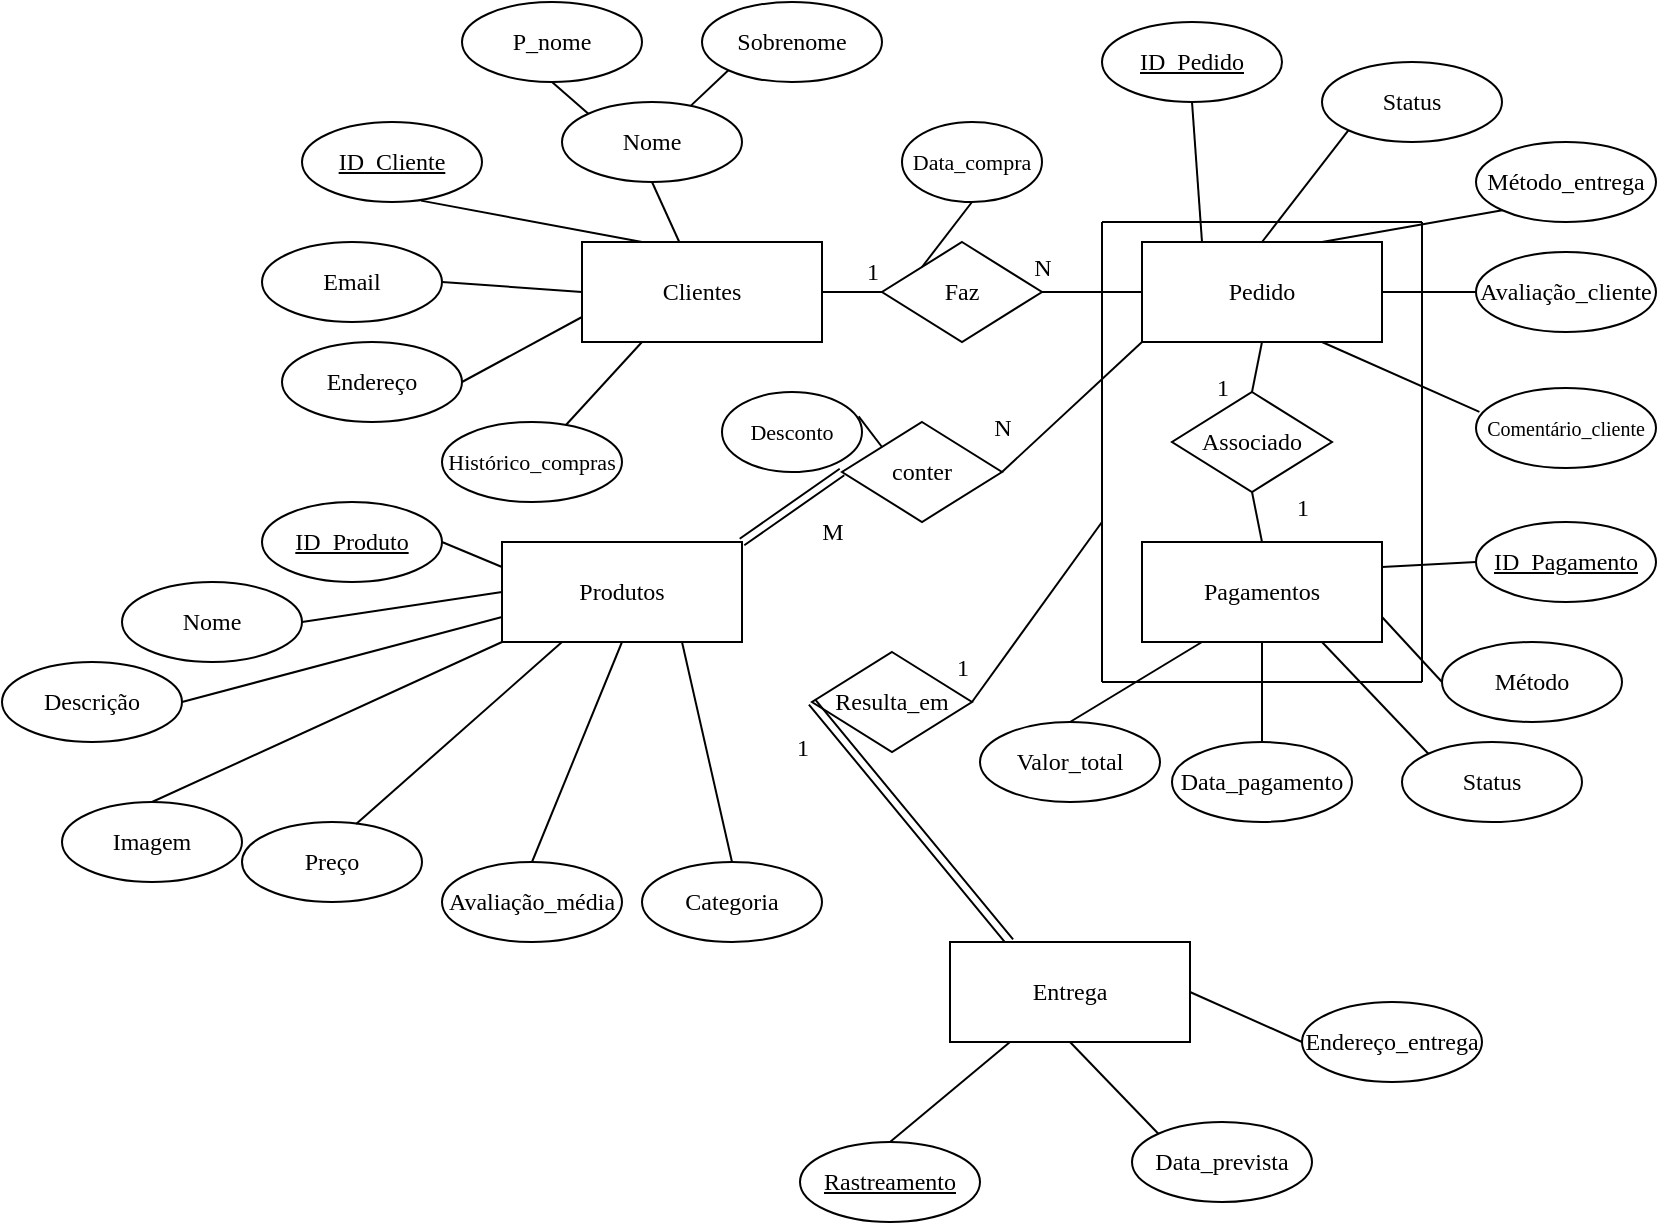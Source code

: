 <mxfile version="24.0.7" type="device">
  <diagram id="C5RBs43oDa-KdzZeNtuy" name="Page-1">
    <mxGraphModel dx="1323" dy="700" grid="1" gridSize="10" guides="1" tooltips="1" connect="1" arrows="1" fold="1" page="1" pageScale="1" pageWidth="827" pageHeight="1169" math="0" shadow="0">
      <root>
        <mxCell id="WIyWlLk6GJQsqaUBKTNV-0" />
        <mxCell id="WIyWlLk6GJQsqaUBKTNV-1" parent="WIyWlLk6GJQsqaUBKTNV-0" />
        <mxCell id="8xYL1COik4NsorKuCAte-2" value="Clientes" style="rounded=0;whiteSpace=wrap;html=1;fontFamily=Times New Roman;" parent="WIyWlLk6GJQsqaUBKTNV-1" vertex="1">
          <mxGeometry x="290" y="210" width="120" height="50" as="geometry" />
        </mxCell>
        <mxCell id="8xYL1COik4NsorKuCAte-5" value="&lt;font face=&quot;Times New Roman&quot;&gt;ID_Cliente&lt;/font&gt;" style="ellipse;whiteSpace=wrap;html=1;fontStyle=4" parent="WIyWlLk6GJQsqaUBKTNV-1" vertex="1">
          <mxGeometry x="150" y="150" width="90" height="40" as="geometry" />
        </mxCell>
        <mxCell id="8xYL1COik4NsorKuCAte-6" value="" style="endArrow=none;html=1;rounded=0;entryX=0.661;entryY=0.983;entryDx=0;entryDy=0;entryPerimeter=0;exitX=0.25;exitY=0;exitDx=0;exitDy=0;" parent="WIyWlLk6GJQsqaUBKTNV-1" source="8xYL1COik4NsorKuCAte-2" target="8xYL1COik4NsorKuCAte-5" edge="1">
          <mxGeometry width="50" height="50" relative="1" as="geometry">
            <mxPoint x="500" y="350" as="sourcePoint" />
            <mxPoint x="490" y="290" as="targetPoint" />
          </mxGeometry>
        </mxCell>
        <mxCell id="8xYL1COik4NsorKuCAte-8" value="Nome" style="ellipse;whiteSpace=wrap;html=1;fontFamily=Times New Roman;" parent="WIyWlLk6GJQsqaUBKTNV-1" vertex="1">
          <mxGeometry x="280" y="140" width="90" height="40" as="geometry" />
        </mxCell>
        <mxCell id="8xYL1COik4NsorKuCAte-10" value="P_nome" style="ellipse;whiteSpace=wrap;html=1;fontFamily=Times New Roman;" parent="WIyWlLk6GJQsqaUBKTNV-1" vertex="1">
          <mxGeometry x="230" y="90" width="90" height="40" as="geometry" />
        </mxCell>
        <mxCell id="8xYL1COik4NsorKuCAte-11" value="Sobrenome" style="ellipse;whiteSpace=wrap;html=1;fontFamily=Times New Roman;" parent="WIyWlLk6GJQsqaUBKTNV-1" vertex="1">
          <mxGeometry x="350" y="90" width="90" height="40" as="geometry" />
        </mxCell>
        <mxCell id="8xYL1COik4NsorKuCAte-12" value="" style="endArrow=none;html=1;rounded=0;entryX=0.5;entryY=1;entryDx=0;entryDy=0;" parent="WIyWlLk6GJQsqaUBKTNV-1" source="8xYL1COik4NsorKuCAte-2" target="8xYL1COik4NsorKuCAte-8" edge="1">
          <mxGeometry width="50" height="50" relative="1" as="geometry">
            <mxPoint x="500" y="350" as="sourcePoint" />
            <mxPoint x="550" y="300" as="targetPoint" />
          </mxGeometry>
        </mxCell>
        <mxCell id="8xYL1COik4NsorKuCAte-13" value="" style="endArrow=none;html=1;rounded=0;entryX=0.5;entryY=1;entryDx=0;entryDy=0;exitX=0;exitY=0;exitDx=0;exitDy=0;" parent="WIyWlLk6GJQsqaUBKTNV-1" source="8xYL1COik4NsorKuCAte-8" target="8xYL1COik4NsorKuCAte-10" edge="1">
          <mxGeometry width="50" height="50" relative="1" as="geometry">
            <mxPoint x="500" y="350" as="sourcePoint" />
            <mxPoint x="550" y="300" as="targetPoint" />
          </mxGeometry>
        </mxCell>
        <mxCell id="8xYL1COik4NsorKuCAte-14" value="" style="endArrow=none;html=1;rounded=0;entryX=0;entryY=1;entryDx=0;entryDy=0;" parent="WIyWlLk6GJQsqaUBKTNV-1" source="8xYL1COik4NsorKuCAte-8" target="8xYL1COik4NsorKuCAte-11" edge="1">
          <mxGeometry width="50" height="50" relative="1" as="geometry">
            <mxPoint x="500" y="350" as="sourcePoint" />
            <mxPoint x="550" y="300" as="targetPoint" />
          </mxGeometry>
        </mxCell>
        <mxCell id="8xYL1COik4NsorKuCAte-16" value="Endereço" style="ellipse;whiteSpace=wrap;html=1;fontFamily=Times New Roman;" parent="WIyWlLk6GJQsqaUBKTNV-1" vertex="1">
          <mxGeometry x="140" y="260" width="90" height="40" as="geometry" />
        </mxCell>
        <mxCell id="8xYL1COik4NsorKuCAte-17" value="Histórico_compras" style="ellipse;whiteSpace=wrap;html=1;fontSize=11;fontFamily=Times New Roman;" parent="WIyWlLk6GJQsqaUBKTNV-1" vertex="1">
          <mxGeometry x="220" y="300" width="90" height="40" as="geometry" />
        </mxCell>
        <mxCell id="8xYL1COik4NsorKuCAte-19" value="Email" style="ellipse;whiteSpace=wrap;html=1;fontFamily=Times New Roman;" parent="WIyWlLk6GJQsqaUBKTNV-1" vertex="1">
          <mxGeometry x="130" y="210" width="90" height="40" as="geometry" />
        </mxCell>
        <mxCell id="8xYL1COik4NsorKuCAte-20" value="" style="endArrow=none;html=1;rounded=0;entryX=1;entryY=0.5;entryDx=0;entryDy=0;exitX=0;exitY=0.5;exitDx=0;exitDy=0;" parent="WIyWlLk6GJQsqaUBKTNV-1" source="8xYL1COik4NsorKuCAte-2" target="8xYL1COik4NsorKuCAte-19" edge="1">
          <mxGeometry width="50" height="50" relative="1" as="geometry">
            <mxPoint x="500" y="350" as="sourcePoint" />
            <mxPoint x="550" y="300" as="targetPoint" />
          </mxGeometry>
        </mxCell>
        <mxCell id="8xYL1COik4NsorKuCAte-21" value="" style="endArrow=none;html=1;rounded=0;entryX=0;entryY=0.75;entryDx=0;entryDy=0;exitX=1;exitY=0.5;exitDx=0;exitDy=0;" parent="WIyWlLk6GJQsqaUBKTNV-1" source="8xYL1COik4NsorKuCAte-16" target="8xYL1COik4NsorKuCAte-2" edge="1">
          <mxGeometry width="50" height="50" relative="1" as="geometry">
            <mxPoint x="230" y="310" as="sourcePoint" />
            <mxPoint x="280" y="260" as="targetPoint" />
          </mxGeometry>
        </mxCell>
        <mxCell id="8xYL1COik4NsorKuCAte-22" value="" style="endArrow=none;html=1;rounded=0;entryX=0.25;entryY=1;entryDx=0;entryDy=0;" parent="WIyWlLk6GJQsqaUBKTNV-1" source="8xYL1COik4NsorKuCAte-17" target="8xYL1COik4NsorKuCAte-2" edge="1">
          <mxGeometry width="50" height="50" relative="1" as="geometry">
            <mxPoint x="500" y="350" as="sourcePoint" />
            <mxPoint x="550" y="300" as="targetPoint" />
          </mxGeometry>
        </mxCell>
        <mxCell id="8xYL1COik4NsorKuCAte-23" value="Faz" style="rhombus;whiteSpace=wrap;html=1;fontFamily=Times New Roman;" parent="WIyWlLk6GJQsqaUBKTNV-1" vertex="1">
          <mxGeometry x="440" y="210" width="80" height="50" as="geometry" />
        </mxCell>
        <mxCell id="8xYL1COik4NsorKuCAte-24" value="" style="endArrow=none;html=1;rounded=0;exitX=1;exitY=0.5;exitDx=0;exitDy=0;entryX=0;entryY=0.5;entryDx=0;entryDy=0;" parent="WIyWlLk6GJQsqaUBKTNV-1" source="8xYL1COik4NsorKuCAte-2" target="8xYL1COik4NsorKuCAte-23" edge="1">
          <mxGeometry width="50" height="50" relative="1" as="geometry">
            <mxPoint x="500" y="350" as="sourcePoint" />
            <mxPoint x="550" y="300" as="targetPoint" />
          </mxGeometry>
        </mxCell>
        <mxCell id="8xYL1COik4NsorKuCAte-25" value="Pedido" style="rounded=0;whiteSpace=wrap;html=1;fontFamily=Times New Roman;" parent="WIyWlLk6GJQsqaUBKTNV-1" vertex="1">
          <mxGeometry x="570" y="210" width="120" height="50" as="geometry" />
        </mxCell>
        <mxCell id="8xYL1COik4NsorKuCAte-27" value="ID_Pedido" style="ellipse;whiteSpace=wrap;html=1;fontFamily=Times New Roman;fontStyle=4" parent="WIyWlLk6GJQsqaUBKTNV-1" vertex="1">
          <mxGeometry x="550" y="100" width="90" height="40" as="geometry" />
        </mxCell>
        <mxCell id="8xYL1COik4NsorKuCAte-28" value="Status" style="ellipse;whiteSpace=wrap;html=1;fontFamily=Times New Roman;" parent="WIyWlLk6GJQsqaUBKTNV-1" vertex="1">
          <mxGeometry x="660" y="120" width="90" height="40" as="geometry" />
        </mxCell>
        <mxCell id="8xYL1COik4NsorKuCAte-29" value="Método_entrega" style="ellipse;whiteSpace=wrap;html=1;fontFamily=Times New Roman;" parent="WIyWlLk6GJQsqaUBKTNV-1" vertex="1">
          <mxGeometry x="737" y="160" width="90" height="40" as="geometry" />
        </mxCell>
        <mxCell id="8xYL1COik4NsorKuCAte-30" value="Avaliação_cliente" style="ellipse;whiteSpace=wrap;html=1;fontFamily=Times New Roman;" parent="WIyWlLk6GJQsqaUBKTNV-1" vertex="1">
          <mxGeometry x="737" y="215" width="90" height="40" as="geometry" />
        </mxCell>
        <mxCell id="8xYL1COik4NsorKuCAte-31" value="Comentário_cliente" style="ellipse;whiteSpace=wrap;html=1;fontFamily=Times New Roman;fontSize=10;" parent="WIyWlLk6GJQsqaUBKTNV-1" vertex="1">
          <mxGeometry x="737" y="283" width="90" height="40" as="geometry" />
        </mxCell>
        <mxCell id="8xYL1COik4NsorKuCAte-32" value="Data_compra" style="ellipse;whiteSpace=wrap;html=1;fontFamily=Times New Roman;fontSize=11;" parent="WIyWlLk6GJQsqaUBKTNV-1" vertex="1">
          <mxGeometry x="450" y="150" width="70" height="40" as="geometry" />
        </mxCell>
        <mxCell id="8xYL1COik4NsorKuCAte-33" value="" style="endArrow=none;html=1;rounded=0;entryX=0.5;entryY=1;entryDx=0;entryDy=0;exitX=0;exitY=0;exitDx=0;exitDy=0;" parent="WIyWlLk6GJQsqaUBKTNV-1" source="8xYL1COik4NsorKuCAte-23" target="8xYL1COik4NsorKuCAte-32" edge="1">
          <mxGeometry width="50" height="50" relative="1" as="geometry">
            <mxPoint x="500" y="350" as="sourcePoint" />
            <mxPoint x="550" y="300" as="targetPoint" />
          </mxGeometry>
        </mxCell>
        <mxCell id="8xYL1COik4NsorKuCAte-34" value="" style="endArrow=none;html=1;rounded=0;entryX=0;entryY=0.5;entryDx=0;entryDy=0;exitX=1;exitY=0.5;exitDx=0;exitDy=0;" parent="WIyWlLk6GJQsqaUBKTNV-1" source="8xYL1COik4NsorKuCAte-23" target="8xYL1COik4NsorKuCAte-25" edge="1">
          <mxGeometry width="50" height="50" relative="1" as="geometry">
            <mxPoint x="500" y="350" as="sourcePoint" />
            <mxPoint x="550" y="300" as="targetPoint" />
          </mxGeometry>
        </mxCell>
        <mxCell id="8xYL1COik4NsorKuCAte-35" value="" style="endArrow=none;html=1;rounded=0;entryX=0.5;entryY=1;entryDx=0;entryDy=0;exitX=0.25;exitY=0;exitDx=0;exitDy=0;" parent="WIyWlLk6GJQsqaUBKTNV-1" source="8xYL1COik4NsorKuCAte-25" target="8xYL1COik4NsorKuCAte-27" edge="1">
          <mxGeometry width="50" height="50" relative="1" as="geometry">
            <mxPoint x="500" y="350" as="sourcePoint" />
            <mxPoint x="550" y="300" as="targetPoint" />
          </mxGeometry>
        </mxCell>
        <mxCell id="8xYL1COik4NsorKuCAte-36" value="" style="endArrow=none;html=1;rounded=0;entryX=0;entryY=1;entryDx=0;entryDy=0;exitX=0.5;exitY=0;exitDx=0;exitDy=0;" parent="WIyWlLk6GJQsqaUBKTNV-1" source="8xYL1COik4NsorKuCAte-25" target="8xYL1COik4NsorKuCAte-28" edge="1">
          <mxGeometry width="50" height="50" relative="1" as="geometry">
            <mxPoint x="500" y="350" as="sourcePoint" />
            <mxPoint x="550" y="300" as="targetPoint" />
          </mxGeometry>
        </mxCell>
        <mxCell id="8xYL1COik4NsorKuCAte-37" value="" style="endArrow=none;html=1;rounded=0;entryX=0;entryY=1;entryDx=0;entryDy=0;exitX=0.75;exitY=0;exitDx=0;exitDy=0;" parent="WIyWlLk6GJQsqaUBKTNV-1" source="8xYL1COik4NsorKuCAte-25" target="8xYL1COik4NsorKuCAte-29" edge="1">
          <mxGeometry width="50" height="50" relative="1" as="geometry">
            <mxPoint x="500" y="350" as="sourcePoint" />
            <mxPoint x="550" y="300" as="targetPoint" />
          </mxGeometry>
        </mxCell>
        <mxCell id="8xYL1COik4NsorKuCAte-38" value="" style="endArrow=none;html=1;rounded=0;entryX=0;entryY=0.5;entryDx=0;entryDy=0;exitX=1;exitY=0.5;exitDx=0;exitDy=0;" parent="WIyWlLk6GJQsqaUBKTNV-1" source="8xYL1COik4NsorKuCAte-25" target="8xYL1COik4NsorKuCAte-30" edge="1">
          <mxGeometry width="50" height="50" relative="1" as="geometry">
            <mxPoint x="500" y="350" as="sourcePoint" />
            <mxPoint x="550" y="300" as="targetPoint" />
          </mxGeometry>
        </mxCell>
        <mxCell id="8xYL1COik4NsorKuCAte-39" value="" style="endArrow=none;html=1;rounded=0;entryX=0.019;entryY=0.298;entryDx=0;entryDy=0;entryPerimeter=0;exitX=0.75;exitY=1;exitDx=0;exitDy=0;" parent="WIyWlLk6GJQsqaUBKTNV-1" source="8xYL1COik4NsorKuCAte-25" target="8xYL1COik4NsorKuCAte-31" edge="1">
          <mxGeometry width="50" height="50" relative="1" as="geometry">
            <mxPoint x="500" y="350" as="sourcePoint" />
            <mxPoint x="550" y="300" as="targetPoint" />
          </mxGeometry>
        </mxCell>
        <mxCell id="8xYL1COik4NsorKuCAte-40" value="Pagamentos" style="rounded=0;whiteSpace=wrap;html=1;fontFamily=Times New Roman;" parent="WIyWlLk6GJQsqaUBKTNV-1" vertex="1">
          <mxGeometry x="570" y="360" width="120" height="50" as="geometry" />
        </mxCell>
        <mxCell id="8xYL1COik4NsorKuCAte-42" value="Método" style="ellipse;whiteSpace=wrap;html=1;fontFamily=Times New Roman;" parent="WIyWlLk6GJQsqaUBKTNV-1" vertex="1">
          <mxGeometry x="720" y="410" width="90" height="40" as="geometry" />
        </mxCell>
        <mxCell id="8xYL1COik4NsorKuCAte-43" value="ID_Pagamento" style="ellipse;whiteSpace=wrap;html=1;fontFamily=Times New Roman;fontStyle=4" parent="WIyWlLk6GJQsqaUBKTNV-1" vertex="1">
          <mxGeometry x="737" y="350" width="90" height="40" as="geometry" />
        </mxCell>
        <mxCell id="8xYL1COik4NsorKuCAte-44" value="Status" style="ellipse;whiteSpace=wrap;html=1;fontFamily=Times New Roman;" parent="WIyWlLk6GJQsqaUBKTNV-1" vertex="1">
          <mxGeometry x="700" y="460" width="90" height="40" as="geometry" />
        </mxCell>
        <mxCell id="8xYL1COik4NsorKuCAte-45" value="Data_pagamento" style="ellipse;whiteSpace=wrap;html=1;fontFamily=Times New Roman;" parent="WIyWlLk6GJQsqaUBKTNV-1" vertex="1">
          <mxGeometry x="585" y="460" width="90" height="40" as="geometry" />
        </mxCell>
        <mxCell id="8xYL1COik4NsorKuCAte-46" value="Valor_total" style="ellipse;whiteSpace=wrap;html=1;fontFamily=Times New Roman;" parent="WIyWlLk6GJQsqaUBKTNV-1" vertex="1">
          <mxGeometry x="489" y="450" width="90" height="40" as="geometry" />
        </mxCell>
        <mxCell id="8xYL1COik4NsorKuCAte-47" value="" style="endArrow=none;html=1;rounded=0;entryX=0;entryY=0.5;entryDx=0;entryDy=0;exitX=1;exitY=0.25;exitDx=0;exitDy=0;" parent="WIyWlLk6GJQsqaUBKTNV-1" source="8xYL1COik4NsorKuCAte-40" target="8xYL1COik4NsorKuCAte-43" edge="1">
          <mxGeometry width="50" height="50" relative="1" as="geometry">
            <mxPoint x="500" y="350" as="sourcePoint" />
            <mxPoint x="550" y="300" as="targetPoint" />
          </mxGeometry>
        </mxCell>
        <mxCell id="8xYL1COik4NsorKuCAte-48" value="" style="endArrow=none;html=1;rounded=0;entryX=0;entryY=0.5;entryDx=0;entryDy=0;exitX=1;exitY=0.75;exitDx=0;exitDy=0;" parent="WIyWlLk6GJQsqaUBKTNV-1" source="8xYL1COik4NsorKuCAte-40" target="8xYL1COik4NsorKuCAte-42" edge="1">
          <mxGeometry width="50" height="50" relative="1" as="geometry">
            <mxPoint x="500" y="350" as="sourcePoint" />
            <mxPoint x="550" y="300" as="targetPoint" />
          </mxGeometry>
        </mxCell>
        <mxCell id="8xYL1COik4NsorKuCAte-49" value="" style="endArrow=none;html=1;rounded=0;entryX=0;entryY=0;entryDx=0;entryDy=0;exitX=0.75;exitY=1;exitDx=0;exitDy=0;" parent="WIyWlLk6GJQsqaUBKTNV-1" source="8xYL1COik4NsorKuCAte-40" target="8xYL1COik4NsorKuCAte-44" edge="1">
          <mxGeometry width="50" height="50" relative="1" as="geometry">
            <mxPoint x="500" y="350" as="sourcePoint" />
            <mxPoint x="550" y="300" as="targetPoint" />
          </mxGeometry>
        </mxCell>
        <mxCell id="8xYL1COik4NsorKuCAte-50" value="" style="endArrow=none;html=1;rounded=0;exitX=0.5;exitY=0;exitDx=0;exitDy=0;entryX=0.5;entryY=1;entryDx=0;entryDy=0;" parent="WIyWlLk6GJQsqaUBKTNV-1" source="8xYL1COik4NsorKuCAte-45" target="8xYL1COik4NsorKuCAte-40" edge="1">
          <mxGeometry width="50" height="50" relative="1" as="geometry">
            <mxPoint x="500" y="350" as="sourcePoint" />
            <mxPoint x="550" y="300" as="targetPoint" />
          </mxGeometry>
        </mxCell>
        <mxCell id="8xYL1COik4NsorKuCAte-51" value="" style="endArrow=none;html=1;rounded=0;exitX=0.5;exitY=0;exitDx=0;exitDy=0;entryX=0.25;entryY=1;entryDx=0;entryDy=0;" parent="WIyWlLk6GJQsqaUBKTNV-1" source="8xYL1COik4NsorKuCAte-46" target="8xYL1COik4NsorKuCAte-40" edge="1">
          <mxGeometry width="50" height="50" relative="1" as="geometry">
            <mxPoint x="500" y="350" as="sourcePoint" />
            <mxPoint x="550" y="300" as="targetPoint" />
          </mxGeometry>
        </mxCell>
        <mxCell id="8xYL1COik4NsorKuCAte-52" value="conter" style="rhombus;whiteSpace=wrap;html=1;fontFamily=Times New Roman;" parent="WIyWlLk6GJQsqaUBKTNV-1" vertex="1">
          <mxGeometry x="420" y="300" width="80" height="50" as="geometry" />
        </mxCell>
        <mxCell id="8xYL1COik4NsorKuCAte-53" value="Associado" style="rhombus;whiteSpace=wrap;html=1;fontFamily=Times New Roman;" parent="WIyWlLk6GJQsqaUBKTNV-1" vertex="1">
          <mxGeometry x="585" y="285" width="80" height="50" as="geometry" />
        </mxCell>
        <mxCell id="8xYL1COik4NsorKuCAte-55" value="" style="endArrow=none;html=1;rounded=0;" parent="WIyWlLk6GJQsqaUBKTNV-1" edge="1">
          <mxGeometry width="50" height="50" relative="1" as="geometry">
            <mxPoint x="550" y="430" as="sourcePoint" />
            <mxPoint x="550" y="200" as="targetPoint" />
          </mxGeometry>
        </mxCell>
        <mxCell id="8xYL1COik4NsorKuCAte-56" value="" style="endArrow=none;html=1;rounded=0;" parent="WIyWlLk6GJQsqaUBKTNV-1" edge="1">
          <mxGeometry width="50" height="50" relative="1" as="geometry">
            <mxPoint x="550" y="430" as="sourcePoint" />
            <mxPoint x="710" y="430" as="targetPoint" />
          </mxGeometry>
        </mxCell>
        <mxCell id="8xYL1COik4NsorKuCAte-57" value="" style="endArrow=none;html=1;rounded=0;" parent="WIyWlLk6GJQsqaUBKTNV-1" edge="1">
          <mxGeometry width="50" height="50" relative="1" as="geometry">
            <mxPoint x="710" y="200" as="sourcePoint" />
            <mxPoint x="550" y="200" as="targetPoint" />
          </mxGeometry>
        </mxCell>
        <mxCell id="8xYL1COik4NsorKuCAte-58" value="" style="endArrow=none;html=1;rounded=0;" parent="WIyWlLk6GJQsqaUBKTNV-1" edge="1">
          <mxGeometry width="50" height="50" relative="1" as="geometry">
            <mxPoint x="710" y="430" as="sourcePoint" />
            <mxPoint x="710" y="200" as="targetPoint" />
          </mxGeometry>
        </mxCell>
        <mxCell id="8xYL1COik4NsorKuCAte-59" value="" style="endArrow=none;html=1;rounded=0;entryX=0.5;entryY=1;entryDx=0;entryDy=0;exitX=0.5;exitY=0;exitDx=0;exitDy=0;" parent="WIyWlLk6GJQsqaUBKTNV-1" source="8xYL1COik4NsorKuCAte-53" target="8xYL1COik4NsorKuCAte-25" edge="1">
          <mxGeometry width="50" height="50" relative="1" as="geometry">
            <mxPoint x="500" y="350" as="sourcePoint" />
            <mxPoint x="550" y="300" as="targetPoint" />
          </mxGeometry>
        </mxCell>
        <mxCell id="8xYL1COik4NsorKuCAte-61" value="Desconto" style="ellipse;whiteSpace=wrap;html=1;fontFamily=Times New Roman;fontSize=11;" parent="WIyWlLk6GJQsqaUBKTNV-1" vertex="1">
          <mxGeometry x="360" y="285" width="70" height="40" as="geometry" />
        </mxCell>
        <mxCell id="8xYL1COik4NsorKuCAte-62" value="" style="endArrow=none;html=1;rounded=0;entryX=0.976;entryY=0.305;entryDx=0;entryDy=0;entryPerimeter=0;exitX=0;exitY=0;exitDx=0;exitDy=0;" parent="WIyWlLk6GJQsqaUBKTNV-1" source="8xYL1COik4NsorKuCAte-52" target="8xYL1COik4NsorKuCAte-61" edge="1">
          <mxGeometry width="50" height="50" relative="1" as="geometry">
            <mxPoint x="500" y="350" as="sourcePoint" />
            <mxPoint x="550" y="300" as="targetPoint" />
          </mxGeometry>
        </mxCell>
        <mxCell id="8xYL1COik4NsorKuCAte-63" value="Produtos" style="rounded=0;whiteSpace=wrap;html=1;fontFamily=Times New Roman;" parent="WIyWlLk6GJQsqaUBKTNV-1" vertex="1">
          <mxGeometry x="250" y="360" width="120" height="50" as="geometry" />
        </mxCell>
        <mxCell id="8xYL1COik4NsorKuCAte-66" value="ID_Produto" style="ellipse;whiteSpace=wrap;html=1;fontFamily=Times New Roman;fontStyle=4" parent="WIyWlLk6GJQsqaUBKTNV-1" vertex="1">
          <mxGeometry x="130" y="340" width="90" height="40" as="geometry" />
        </mxCell>
        <mxCell id="8xYL1COik4NsorKuCAte-67" value="Nome" style="ellipse;whiteSpace=wrap;html=1;fontFamily=Times New Roman;" parent="WIyWlLk6GJQsqaUBKTNV-1" vertex="1">
          <mxGeometry x="60" y="380" width="90" height="40" as="geometry" />
        </mxCell>
        <mxCell id="8xYL1COik4NsorKuCAte-68" value="Descrição" style="ellipse;whiteSpace=wrap;html=1;fontFamily=Times New Roman;" parent="WIyWlLk6GJQsqaUBKTNV-1" vertex="1">
          <mxGeometry y="420" width="90" height="40" as="geometry" />
        </mxCell>
        <mxCell id="8xYL1COik4NsorKuCAte-69" value="Preço" style="ellipse;whiteSpace=wrap;html=1;fontFamily=Times New Roman;" parent="WIyWlLk6GJQsqaUBKTNV-1" vertex="1">
          <mxGeometry x="120" y="500" width="90" height="40" as="geometry" />
        </mxCell>
        <mxCell id="8xYL1COik4NsorKuCAte-70" value="Categoria" style="ellipse;whiteSpace=wrap;html=1;fontFamily=Times New Roman;" parent="WIyWlLk6GJQsqaUBKTNV-1" vertex="1">
          <mxGeometry x="320" y="520" width="90" height="40" as="geometry" />
        </mxCell>
        <mxCell id="8xYL1COik4NsorKuCAte-71" value="Avaliação_média" style="ellipse;whiteSpace=wrap;html=1;fontFamily=Times New Roman;" parent="WIyWlLk6GJQsqaUBKTNV-1" vertex="1">
          <mxGeometry x="220" y="520" width="90" height="40" as="geometry" />
        </mxCell>
        <mxCell id="8xYL1COik4NsorKuCAte-72" style="edgeStyle=orthogonalEdgeStyle;rounded=0;orthogonalLoop=1;jettySize=auto;html=1;exitX=0.5;exitY=1;exitDx=0;exitDy=0;" parent="WIyWlLk6GJQsqaUBKTNV-1" source="8xYL1COik4NsorKuCAte-67" target="8xYL1COik4NsorKuCAte-67" edge="1">
          <mxGeometry relative="1" as="geometry" />
        </mxCell>
        <mxCell id="8xYL1COik4NsorKuCAte-73" style="edgeStyle=orthogonalEdgeStyle;rounded=0;orthogonalLoop=1;jettySize=auto;html=1;exitX=0.5;exitY=1;exitDx=0;exitDy=0;" parent="WIyWlLk6GJQsqaUBKTNV-1" source="8xYL1COik4NsorKuCAte-70" target="8xYL1COik4NsorKuCAte-70" edge="1">
          <mxGeometry relative="1" as="geometry" />
        </mxCell>
        <mxCell id="8xYL1COik4NsorKuCAte-74" value="Imagem" style="ellipse;whiteSpace=wrap;html=1;fontFamily=Times New Roman;" parent="WIyWlLk6GJQsqaUBKTNV-1" vertex="1">
          <mxGeometry x="30" y="490" width="90" height="40" as="geometry" />
        </mxCell>
        <mxCell id="8xYL1COik4NsorKuCAte-75" value="" style="endArrow=none;html=1;rounded=0;entryX=1;entryY=0.5;entryDx=0;entryDy=0;exitX=0;exitY=0.25;exitDx=0;exitDy=0;" parent="WIyWlLk6GJQsqaUBKTNV-1" source="8xYL1COik4NsorKuCAte-63" target="8xYL1COik4NsorKuCAte-66" edge="1">
          <mxGeometry width="50" height="50" relative="1" as="geometry">
            <mxPoint x="540" y="320" as="sourcePoint" />
            <mxPoint x="590" y="270" as="targetPoint" />
          </mxGeometry>
        </mxCell>
        <mxCell id="8xYL1COik4NsorKuCAte-76" value="" style="endArrow=none;html=1;rounded=0;entryX=1;entryY=0.5;entryDx=0;entryDy=0;exitX=0;exitY=0.5;exitDx=0;exitDy=0;" parent="WIyWlLk6GJQsqaUBKTNV-1" source="8xYL1COik4NsorKuCAte-63" target="8xYL1COik4NsorKuCAte-67" edge="1">
          <mxGeometry width="50" height="50" relative="1" as="geometry">
            <mxPoint x="540" y="320" as="sourcePoint" />
            <mxPoint x="590" y="270" as="targetPoint" />
          </mxGeometry>
        </mxCell>
        <mxCell id="8xYL1COik4NsorKuCAte-77" value="" style="endArrow=none;html=1;rounded=0;entryX=1;entryY=0.5;entryDx=0;entryDy=0;exitX=0;exitY=0.75;exitDx=0;exitDy=0;" parent="WIyWlLk6GJQsqaUBKTNV-1" source="8xYL1COik4NsorKuCAte-63" target="8xYL1COik4NsorKuCAte-68" edge="1">
          <mxGeometry width="50" height="50" relative="1" as="geometry">
            <mxPoint x="260" y="395" as="sourcePoint" />
            <mxPoint x="160" y="410" as="targetPoint" />
          </mxGeometry>
        </mxCell>
        <mxCell id="8xYL1COik4NsorKuCAte-78" value="" style="endArrow=none;html=1;rounded=0;entryX=0.5;entryY=0;entryDx=0;entryDy=0;exitX=0;exitY=1;exitDx=0;exitDy=0;" parent="WIyWlLk6GJQsqaUBKTNV-1" source="8xYL1COik4NsorKuCAte-63" target="8xYL1COik4NsorKuCAte-74" edge="1">
          <mxGeometry width="50" height="50" relative="1" as="geometry">
            <mxPoint x="260" y="410" as="sourcePoint" />
            <mxPoint x="170" y="420" as="targetPoint" />
          </mxGeometry>
        </mxCell>
        <mxCell id="8xYL1COik4NsorKuCAte-79" value="" style="endArrow=none;html=1;rounded=0;entryX=0.634;entryY=0.025;entryDx=0;entryDy=0;exitX=0.25;exitY=1;exitDx=0;exitDy=0;entryPerimeter=0;" parent="WIyWlLk6GJQsqaUBKTNV-1" source="8xYL1COik4NsorKuCAte-63" target="8xYL1COik4NsorKuCAte-69" edge="1">
          <mxGeometry width="50" height="50" relative="1" as="geometry">
            <mxPoint x="280" y="415" as="sourcePoint" />
            <mxPoint x="180" y="430" as="targetPoint" />
          </mxGeometry>
        </mxCell>
        <mxCell id="8xYL1COik4NsorKuCAte-80" value="" style="endArrow=none;html=1;rounded=0;entryX=0.5;entryY=0;entryDx=0;entryDy=0;exitX=0.5;exitY=1;exitDx=0;exitDy=0;" parent="WIyWlLk6GJQsqaUBKTNV-1" source="8xYL1COik4NsorKuCAte-63" target="8xYL1COik4NsorKuCAte-71" edge="1">
          <mxGeometry width="50" height="50" relative="1" as="geometry">
            <mxPoint x="290" y="425" as="sourcePoint" />
            <mxPoint x="190" y="440" as="targetPoint" />
          </mxGeometry>
        </mxCell>
        <mxCell id="8xYL1COik4NsorKuCAte-81" value="" style="endArrow=none;html=1;rounded=0;entryX=0.5;entryY=0;entryDx=0;entryDy=0;exitX=0.75;exitY=1;exitDx=0;exitDy=0;" parent="WIyWlLk6GJQsqaUBKTNV-1" source="8xYL1COik4NsorKuCAte-63" target="8xYL1COik4NsorKuCAte-70" edge="1">
          <mxGeometry width="50" height="50" relative="1" as="geometry">
            <mxPoint x="320" y="420" as="sourcePoint" />
            <mxPoint x="275" y="530" as="targetPoint" />
          </mxGeometry>
        </mxCell>
        <mxCell id="8xYL1COik4NsorKuCAte-82" value="1" style="text;html=1;align=center;verticalAlign=middle;resizable=0;points=[];autosize=1;strokeColor=none;fillColor=none;fontFamily=Times New Roman;" parent="WIyWlLk6GJQsqaUBKTNV-1" vertex="1">
          <mxGeometry x="420" y="210" width="30" height="30" as="geometry" />
        </mxCell>
        <mxCell id="8xYL1COik4NsorKuCAte-83" value="N" style="text;html=1;align=center;verticalAlign=middle;resizable=0;points=[];autosize=1;strokeColor=none;fillColor=none;fontFamily=Times New Roman;" parent="WIyWlLk6GJQsqaUBKTNV-1" vertex="1">
          <mxGeometry x="505" y="208" width="30" height="30" as="geometry" />
        </mxCell>
        <mxCell id="8xYL1COik4NsorKuCAte-84" value="N" style="text;html=1;align=center;verticalAlign=middle;resizable=0;points=[];autosize=1;strokeColor=none;fillColor=none;fontFamily=Times New Roman;" parent="WIyWlLk6GJQsqaUBKTNV-1" vertex="1">
          <mxGeometry x="485" y="288" width="30" height="30" as="geometry" />
        </mxCell>
        <mxCell id="8xYL1COik4NsorKuCAte-85" value="M" style="text;html=1;align=center;verticalAlign=middle;resizable=0;points=[];autosize=1;strokeColor=none;fillColor=none;fontFamily=Times New Roman;" parent="WIyWlLk6GJQsqaUBKTNV-1" vertex="1">
          <mxGeometry x="400" y="340" width="30" height="30" as="geometry" />
        </mxCell>
        <mxCell id="8xYL1COik4NsorKuCAte-86" value="1" style="text;html=1;align=center;verticalAlign=middle;resizable=0;points=[];autosize=1;strokeColor=none;fillColor=none;fontFamily=Times New Roman;" parent="WIyWlLk6GJQsqaUBKTNV-1" vertex="1">
          <mxGeometry x="595" y="268" width="30" height="30" as="geometry" />
        </mxCell>
        <mxCell id="8xYL1COik4NsorKuCAte-87" value="1" style="text;html=1;align=center;verticalAlign=middle;resizable=0;points=[];autosize=1;strokeColor=none;fillColor=none;fontFamily=Times New Roman;" parent="WIyWlLk6GJQsqaUBKTNV-1" vertex="1">
          <mxGeometry x="635" y="328" width="30" height="30" as="geometry" />
        </mxCell>
        <mxCell id="8xYL1COik4NsorKuCAte-88" value="Resulta_em" style="rhombus;whiteSpace=wrap;html=1;fontFamily=Times New Roman;" parent="WIyWlLk6GJQsqaUBKTNV-1" vertex="1">
          <mxGeometry x="405" y="415" width="80" height="50" as="geometry" />
        </mxCell>
        <mxCell id="8xYL1COik4NsorKuCAte-91" value="" style="shape=link;html=1;rounded=0;exitX=0;exitY=0.5;exitDx=0;exitDy=0;entryX=0.25;entryY=0;entryDx=0;entryDy=0;" parent="WIyWlLk6GJQsqaUBKTNV-1" source="8xYL1COik4NsorKuCAte-88" target="8xYL1COik4NsorKuCAte-102" edge="1">
          <mxGeometry width="100" relative="1" as="geometry">
            <mxPoint x="520" y="440" as="sourcePoint" />
            <mxPoint x="490" y="560" as="targetPoint" />
          </mxGeometry>
        </mxCell>
        <mxCell id="8xYL1COik4NsorKuCAte-93" value="" style="endArrow=none;html=1;rounded=0;entryX=0.5;entryY=1;entryDx=0;entryDy=0;exitX=0.5;exitY=0;exitDx=0;exitDy=0;" parent="WIyWlLk6GJQsqaUBKTNV-1" source="8xYL1COik4NsorKuCAte-40" target="8xYL1COik4NsorKuCAte-53" edge="1">
          <mxGeometry width="50" height="50" relative="1" as="geometry">
            <mxPoint x="540" y="470" as="sourcePoint" />
            <mxPoint x="590" y="420" as="targetPoint" />
          </mxGeometry>
        </mxCell>
        <mxCell id="8xYL1COik4NsorKuCAte-95" value="" style="endArrow=none;html=1;rounded=0;entryX=0;entryY=1;entryDx=0;entryDy=0;exitX=1;exitY=0.5;exitDx=0;exitDy=0;" parent="WIyWlLk6GJQsqaUBKTNV-1" source="8xYL1COik4NsorKuCAte-52" target="8xYL1COik4NsorKuCAte-25" edge="1">
          <mxGeometry width="50" height="50" relative="1" as="geometry">
            <mxPoint x="540" y="470" as="sourcePoint" />
            <mxPoint x="590" y="420" as="targetPoint" />
          </mxGeometry>
        </mxCell>
        <mxCell id="8xYL1COik4NsorKuCAte-97" value="" style="shape=link;html=1;rounded=0;exitX=1;exitY=0;exitDx=0;exitDy=0;entryX=0;entryY=0.5;entryDx=0;entryDy=0;" parent="WIyWlLk6GJQsqaUBKTNV-1" source="8xYL1COik4NsorKuCAte-63" target="8xYL1COik4NsorKuCAte-52" edge="1">
          <mxGeometry width="100" relative="1" as="geometry">
            <mxPoint x="520" y="440" as="sourcePoint" />
            <mxPoint x="620" y="440" as="targetPoint" />
          </mxGeometry>
        </mxCell>
        <mxCell id="8xYL1COik4NsorKuCAte-101" value="" style="endArrow=none;html=1;rounded=0;exitX=1;exitY=0.5;exitDx=0;exitDy=0;" parent="WIyWlLk6GJQsqaUBKTNV-1" source="8xYL1COik4NsorKuCAte-88" edge="1">
          <mxGeometry width="50" height="50" relative="1" as="geometry">
            <mxPoint x="540" y="470" as="sourcePoint" />
            <mxPoint x="550" y="350" as="targetPoint" />
          </mxGeometry>
        </mxCell>
        <mxCell id="8xYL1COik4NsorKuCAte-102" value="Entrega" style="rounded=0;whiteSpace=wrap;html=1;fontFamily=Times New Roman;" parent="WIyWlLk6GJQsqaUBKTNV-1" vertex="1">
          <mxGeometry x="474" y="560" width="120" height="50" as="geometry" />
        </mxCell>
        <mxCell id="8xYL1COik4NsorKuCAte-103" value="Endereço_entrega" style="ellipse;whiteSpace=wrap;html=1;fontFamily=Times New Roman;" parent="WIyWlLk6GJQsqaUBKTNV-1" vertex="1">
          <mxGeometry x="650" y="590" width="90" height="40" as="geometry" />
        </mxCell>
        <mxCell id="8xYL1COik4NsorKuCAte-104" value="Data_prevista" style="ellipse;whiteSpace=wrap;html=1;fontFamily=Times New Roman;" parent="WIyWlLk6GJQsqaUBKTNV-1" vertex="1">
          <mxGeometry x="565" y="650" width="90" height="40" as="geometry" />
        </mxCell>
        <mxCell id="8xYL1COik4NsorKuCAte-105" value="Rastreamento" style="ellipse;whiteSpace=wrap;html=1;fontFamily=Times New Roman;fontStyle=4" parent="WIyWlLk6GJQsqaUBKTNV-1" vertex="1">
          <mxGeometry x="399" y="660" width="90" height="40" as="geometry" />
        </mxCell>
        <mxCell id="8xYL1COik4NsorKuCAte-106" value="" style="endArrow=none;html=1;rounded=0;entryX=0;entryY=0.5;entryDx=0;entryDy=0;exitX=1;exitY=0.5;exitDx=0;exitDy=0;" parent="WIyWlLk6GJQsqaUBKTNV-1" source="8xYL1COik4NsorKuCAte-102" target="8xYL1COik4NsorKuCAte-103" edge="1">
          <mxGeometry width="50" height="50" relative="1" as="geometry">
            <mxPoint x="540" y="470" as="sourcePoint" />
            <mxPoint x="590" y="420" as="targetPoint" />
          </mxGeometry>
        </mxCell>
        <mxCell id="8xYL1COik4NsorKuCAte-107" value="" style="endArrow=none;html=1;rounded=0;entryX=0;entryY=0;entryDx=0;entryDy=0;exitX=0.5;exitY=1;exitDx=0;exitDy=0;" parent="WIyWlLk6GJQsqaUBKTNV-1" source="8xYL1COik4NsorKuCAte-102" target="8xYL1COik4NsorKuCAte-104" edge="1">
          <mxGeometry width="50" height="50" relative="1" as="geometry">
            <mxPoint x="540" y="470" as="sourcePoint" />
            <mxPoint x="590" y="420" as="targetPoint" />
          </mxGeometry>
        </mxCell>
        <mxCell id="8xYL1COik4NsorKuCAte-108" value="" style="endArrow=none;html=1;rounded=0;exitX=0.5;exitY=0;exitDx=0;exitDy=0;entryX=0.25;entryY=1;entryDx=0;entryDy=0;" parent="WIyWlLk6GJQsqaUBKTNV-1" source="8xYL1COik4NsorKuCAte-105" target="8xYL1COik4NsorKuCAte-102" edge="1">
          <mxGeometry width="50" height="50" relative="1" as="geometry">
            <mxPoint x="540" y="470" as="sourcePoint" />
            <mxPoint x="590" y="420" as="targetPoint" />
          </mxGeometry>
        </mxCell>
        <mxCell id="8xYL1COik4NsorKuCAte-109" value="1" style="text;html=1;align=center;verticalAlign=middle;resizable=0;points=[];autosize=1;strokeColor=none;fillColor=none;fontFamily=Times New Roman;" parent="WIyWlLk6GJQsqaUBKTNV-1" vertex="1">
          <mxGeometry x="465" y="408" width="30" height="30" as="geometry" />
        </mxCell>
        <mxCell id="8xYL1COik4NsorKuCAte-110" value="1" style="text;html=1;align=center;verticalAlign=middle;resizable=0;points=[];autosize=1;strokeColor=none;fillColor=none;fontFamily=Times New Roman;" parent="WIyWlLk6GJQsqaUBKTNV-1" vertex="1">
          <mxGeometry x="385" y="448" width="30" height="30" as="geometry" />
        </mxCell>
      </root>
    </mxGraphModel>
  </diagram>
</mxfile>
